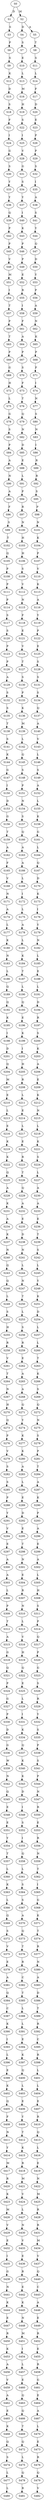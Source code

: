 strict digraph  {
	S0 -> S1 [ label = D ];
	S0 -> S2 [ label = M ];
	S1 -> S3 [ label = S ];
	S2 -> S4 [ label = D ];
	S2 -> S5 [ label = A ];
	S3 -> S6 [ label = P ];
	S4 -> S7 [ label = S ];
	S5 -> S8 [ label = T ];
	S6 -> S9 [ label = S ];
	S7 -> S10 [ label = E ];
	S8 -> S11 [ label = S ];
	S9 -> S12 [ label = K ];
	S10 -> S13 [ label = L ];
	S11 -> S14 [ label = L ];
	S12 -> S15 [ label = D ];
	S13 -> S16 [ label = M ];
	S14 -> S17 [ label = F ];
	S15 -> S18 [ label = S ];
	S16 -> S19 [ label = H ];
	S17 -> S20 [ label = D ];
	S18 -> S21 [ label = F ];
	S19 -> S22 [ label = S ];
	S20 -> S23 [ label = E ];
	S21 -> S24 [ label = I ];
	S22 -> S25 [ label = I ];
	S23 -> S26 [ label = P ];
	S24 -> S27 [ label = G ];
	S25 -> S28 [ label = V ];
	S26 -> S29 [ label = P ];
	S27 -> S30 [ label = S ];
	S28 -> S31 [ label = G ];
	S29 -> S32 [ label = S ];
	S30 -> S33 [ label = Y ];
	S31 -> S34 [ label = S ];
	S32 -> S35 [ label = I ];
	S33 -> S36 [ label = Y ];
	S34 -> S37 [ label = Y ];
	S35 -> S38 [ label = A ];
	S36 -> S39 [ label = Q ];
	S37 -> S40 [ label = I ];
	S38 -> S41 [ label = S ];
	S39 -> S42 [ label = P ];
	S40 -> S43 [ label = K ];
	S41 -> S44 [ label = Y ];
	S42 -> S45 [ label = P ];
	S43 -> S46 [ label = P ];
	S44 -> S47 [ label = Q ];
	S45 -> S48 [ label = V ];
	S46 -> S49 [ label = P ];
	S47 -> S50 [ label = D ];
	S48 -> S51 [ label = M ];
	S49 -> S52 [ label = E ];
	S50 -> S53 [ label = Y ];
	S51 -> S54 [ label = I ];
	S52 -> S55 [ label = R ];
	S53 -> S56 [ label = P ];
	S54 -> S57 [ label = T ];
	S55 -> S58 [ label = I ];
	S56 -> S59 [ label = A ];
	S57 -> S60 [ label = P ];
	S58 -> S61 [ label = F ];
	S59 -> S62 [ label = N ];
	S60 -> S63 [ label = T ];
	S61 -> S64 [ label = A ];
	S62 -> S65 [ label = K ];
	S63 -> S66 [ label = P ];
	S64 -> S67 [ label = P ];
	S65 -> S68 [ label = P ];
	S66 -> S69 [ label = G ];
	S67 -> S70 [ label = S ];
	S68 -> S71 [ label = F ];
	S69 -> S72 [ label = H ];
	S70 -> S73 [ label = F ];
	S71 -> S74 [ label = I ];
	S72 -> S75 [ label = L ];
	S73 -> S76 [ label = T ];
	S74 -> S77 [ label = N ];
	S75 -> S78 [ label = G ];
	S76 -> S79 [ label = Q ];
	S77 -> S80 [ label = S ];
	S78 -> S81 [ label = S ];
	S79 -> S82 [ label = N ];
	S80 -> S83 [ label = N ];
	S81 -> S84 [ label = P ];
	S82 -> S85 [ label = D ];
	S83 -> S86 [ label = I ];
	S84 -> S87 [ label = A ];
	S85 -> S88 [ label = E ];
	S86 -> S89 [ label = R ];
	S87 -> S90 [ label = N ];
	S88 -> S91 [ label = L ];
	S89 -> S92 [ label = R ];
	S90 -> S93 [ label = A ];
	S91 -> S94 [ label = P ];
	S92 -> S95 [ label = S ];
	S93 -> S96 [ label = F ];
	S94 -> S97 [ label = R ];
	S95 -> S98 [ label = P ];
	S96 -> S99 [ label = S ];
	S97 -> S100 [ label = N ];
	S98 -> S101 [ label = N ];
	S99 -> S102 [ label = T ];
	S100 -> S103 [ label = H ];
	S101 -> S104 [ label = K ];
	S102 -> S105 [ label = Q ];
	S103 -> S106 [ label = H ];
	S104 -> S107 [ label = P ];
	S105 -> S108 [ label = P ];
	S106 -> S109 [ label = S ];
	S107 -> S110 [ label = V ];
	S108 -> S111 [ label = P ];
	S109 -> S112 [ label = V ];
	S110 -> S113 [ label = K ];
	S111 -> S114 [ label = P ];
	S112 -> S115 [ label = N ];
	S113 -> S116 [ label = A ];
	S114 -> S117 [ label = S ];
	S115 -> S118 [ label = F ];
	S116 -> S119 [ label = Y ];
	S117 -> S120 [ label = S ];
	S118 -> S121 [ label = E ];
	S119 -> S122 [ label = P ];
	S120 -> S123 [ label = P ];
	S121 -> S124 [ label = V ];
	S122 -> S125 [ label = E ];
	S123 -> S126 [ label = P ];
	S124 -> S127 [ label = T ];
	S125 -> S128 [ label = S ];
	S126 -> S129 [ label = A ];
	S127 -> S130 [ label = S ];
	S128 -> S131 [ label = S ];
	S129 -> S132 [ label = S ];
	S130 -> S133 [ label = P ];
	S131 -> S134 [ label = S ];
	S132 -> S135 [ label = S ];
	S133 -> S136 [ label = K ];
	S134 -> S137 [ label = Q ];
	S135 -> S138 [ label = T ];
	S136 -> S139 [ label = M ];
	S137 -> S140 [ label = A ];
	S138 -> S141 [ label = S ];
	S139 -> S142 [ label = L ];
	S140 -> S143 [ label = V ];
	S141 -> S144 [ label = K ];
	S142 -> S145 [ label = Q ];
	S143 -> S146 [ label = L ];
	S144 -> S147 [ label = G ];
	S145 -> S148 [ label = S ];
	S146 -> S149 [ label = S ];
	S147 -> S150 [ label = I ];
	S148 -> S151 [ label = P ];
	S149 -> S152 [ label = A ];
	S150 -> S153 [ label = D ];
	S151 -> S154 [ label = N ];
	S152 -> S155 [ label = L ];
	S153 -> S156 [ label = G ];
	S154 -> S157 [ label = S ];
	S155 -> S158 [ label = K ];
	S156 -> S159 [ label = T ];
	S157 -> S160 [ label = Q ];
	S158 -> S161 [ label = G ];
	S159 -> S162 [ label = A ];
	S160 -> S163 [ label = A ];
	S161 -> S164 [ label = L ];
	S162 -> S165 [ label = F ];
	S163 -> S166 [ label = A ];
	S164 -> S167 [ label = Q ];
	S165 -> S168 [ label = V ];
	S166 -> S169 [ label = L ];
	S167 -> S170 [ label = D ];
	S168 -> S171 [ label = N ];
	S169 -> S172 [ label = I ];
	S170 -> S173 [ label = K ];
	S171 -> S174 [ label = A ];
	S172 -> S175 [ label = L ];
	S173 -> S176 [ label = I ];
	S174 -> S177 [ label = L ];
	S175 -> S178 [ label = A ];
	S176 -> S179 [ label = Y ];
	S177 -> S180 [ label = K ];
	S178 -> S181 [ label = L ];
	S179 -> S182 [ label = N ];
	S180 -> S183 [ label = N ];
	S181 -> S184 [ label = K ];
	S182 -> S185 [ label = L ];
	S183 -> S186 [ label = L ];
	S184 -> S187 [ label = T ];
	S185 -> S188 [ label = E ];
	S186 -> S189 [ label = Q ];
	S187 -> S190 [ label = L ];
	S188 -> S191 [ label = L ];
	S189 -> S192 [ label = Q ];
	S190 -> S193 [ label = Q ];
	S191 -> S194 [ label = D ];
	S192 -> S195 [ label = K ];
	S193 -> S196 [ label = E ];
	S194 -> S197 [ label = R ];
	S195 -> S198 [ label = I ];
	S196 -> S199 [ label = K ];
	S197 -> S200 [ label = S ];
	S198 -> S201 [ label = D ];
	S199 -> S202 [ label = I ];
	S200 -> S203 [ label = K ];
	S201 -> S204 [ label = Q ];
	S202 -> S205 [ label = H ];
	S203 -> S206 [ label = A ];
	S204 -> S207 [ label = M ];
	S205 -> S208 [ label = R ];
	S206 -> S209 [ label = E ];
	S207 -> S210 [ label = E ];
	S208 -> S211 [ label = L ];
	S209 -> S212 [ label = K ];
	S210 -> S213 [ label = L ];
	S211 -> S214 [ label = E ];
	S212 -> S215 [ label = N ];
	S213 -> S216 [ label = E ];
	S214 -> S217 [ label = L ];
	S215 -> S218 [ label = L ];
	S216 -> S219 [ label = K ];
	S217 -> S220 [ label = E ];
	S218 -> S221 [ label = K ];
	S219 -> S222 [ label = K ];
	S220 -> S223 [ label = R ];
	S221 -> S224 [ label = S ];
	S222 -> S225 [ label = Q ];
	S223 -> S226 [ label = T ];
	S224 -> S227 [ label = L ];
	S225 -> S228 [ label = A ];
	S226 -> S229 [ label = Q ];
	S227 -> S230 [ label = A ];
	S228 -> S231 [ label = K ];
	S229 -> S232 [ label = A ];
	S230 -> S233 [ label = A ];
	S231 -> S234 [ label = A ];
	S232 -> S235 [ label = E ];
	S233 -> S236 [ label = E ];
	S234 -> S237 [ label = K ];
	S235 -> S238 [ label = D ];
	S236 -> S239 [ label = T ];
	S237 -> S240 [ label = N ];
	S238 -> S241 [ label = N ];
	S239 -> S242 [ label = S ];
	S240 -> S243 [ label = Q ];
	S241 -> S244 [ label = L ];
	S242 -> S245 [ label = L ];
	S243 -> S246 [ label = Q ];
	S244 -> S247 [ label = N ];
	S245 -> S248 [ label = Y ];
	S246 -> S249 [ label = L ];
	S247 -> S250 [ label = T ];
	S248 -> S251 [ label = K ];
	S249 -> S252 [ label = S ];
	S250 -> S253 [ label = L ];
	S251 -> S254 [ label = D ];
	S252 -> S255 [ label = H ];
	S253 -> S256 [ label = S ];
	S254 -> S257 [ label = L ];
	S255 -> S258 [ label = R ];
	S256 -> S259 [ label = R ];
	S257 -> S260 [ label = L ];
	S258 -> S261 [ label = V ];
	S259 -> S262 [ label = E ];
	S260 -> S263 [ label = T ];
	S261 -> S264 [ label = T ];
	S262 -> S265 [ label = A ];
	S263 -> S266 [ label = K ];
	S264 -> S267 [ label = N ];
	S265 -> S268 [ label = A ];
	S266 -> S269 [ label = S ];
	S267 -> S270 [ label = H ];
	S268 -> S271 [ label = Q ];
	S269 -> S272 [ label = Q ];
	S270 -> S273 [ label = Q ];
	S271 -> S274 [ label = Y ];
	S272 -> S275 [ label = N ];
	S273 -> S276 [ label = P ];
	S274 -> S277 [ label = K ];
	S275 -> S278 [ label = S ];
	S276 -> S279 [ label = V ];
	S277 -> S280 [ label = K ];
	S278 -> S281 [ label = P ];
	S279 -> S282 [ label = S ];
	S280 -> S283 [ label = A ];
	S281 -> S284 [ label = T ];
	S282 -> S285 [ label = S ];
	S283 -> S286 [ label = L ];
	S284 -> S287 [ label = A ];
	S285 -> S288 [ label = P ];
	S286 -> S289 [ label = E ];
	S287 -> S290 [ label = K ];
	S288 -> S291 [ label = Y ];
	S289 -> S292 [ label = D ];
	S290 -> S293 [ label = P ];
	S291 -> S294 [ label = V ];
	S292 -> S295 [ label = E ];
	S293 -> S296 [ label = A ];
	S294 -> S297 [ label = E ];
	S295 -> S298 [ label = T ];
	S296 -> S299 [ label = E ];
	S297 -> S300 [ label = A ];
	S298 -> S301 [ label = N ];
	S299 -> S302 [ label = A ];
	S300 -> S303 [ label = A ];
	S301 -> S304 [ label = E ];
	S302 -> S305 [ label = L ];
	S303 -> S306 [ label = L ];
	S304 -> S307 [ label = R ];
	S305 -> S308 [ label = H ];
	S306 -> S309 [ label = P ];
	S307 -> S310 [ label = N ];
	S308 -> S311 [ label = S ];
	S309 -> S312 [ label = T ];
	S310 -> S313 [ label = L ];
	S311 -> S314 [ label = P ];
	S312 -> S315 [ label = A ];
	S313 -> S316 [ label = V ];
	S314 -> S317 [ label = Q ];
	S315 -> S318 [ label = G ];
	S316 -> S319 [ label = H ];
	S317 -> S320 [ label = P ];
	S318 -> S321 [ label = Q ];
	S319 -> S322 [ label = Q ];
	S320 -> S323 [ label = G ];
	S321 -> S324 [ label = P ];
	S322 -> S325 [ label = E ];
	S323 -> S326 [ label = S ];
	S324 -> S327 [ label = G ];
	S325 -> S328 [ label = L ];
	S326 -> S329 [ label = R ];
	S327 -> S330 [ label = P ];
	S328 -> S331 [ label = I ];
	S329 -> S332 [ label = Y ];
	S330 -> S333 [ label = D ];
	S331 -> S334 [ label = K ];
	S332 -> S335 [ label = S ];
	S333 -> S336 [ label = G ];
	S334 -> S337 [ label = Q ];
	S335 -> S338 [ label = P ];
	S336 -> S339 [ label = W ];
	S337 -> S340 [ label = K ];
	S338 -> S341 [ label = S ];
	S339 -> S342 [ label = N ];
	S340 -> S343 [ label = K ];
	S341 -> S344 [ label = P ];
	S342 -> S345 [ label = Q ];
	S343 -> S346 [ label = D ];
	S344 -> S347 [ label = N ];
	S345 -> S348 [ label = E ];
	S346 -> S349 [ label = I ];
	S347 -> S350 [ label = R ];
	S348 -> S351 [ label = E ];
	S349 -> S352 [ label = S ];
	S350 -> S353 [ label = E ];
	S351 -> S354 [ label = Y ];
	S352 -> S355 [ label = I ];
	S353 -> S356 [ label = R ];
	S354 -> S357 [ label = T ];
	S355 -> S358 [ label = Q ];
	S356 -> S359 [ label = N ];
	S357 -> S360 [ label = L ];
	S358 -> S361 [ label = L ];
	S359 -> S362 [ label = T ];
	S360 -> S363 [ label = K ];
	S361 -> S364 [ label = S ];
	S362 -> S365 [ label = I ];
	S363 -> S366 [ label = L ];
	S364 -> S367 [ label = S ];
	S365 -> S368 [ label = G ];
	S366 -> S369 [ label = Q ];
	S367 -> S370 [ label = A ];
	S368 -> S371 [ label = K ];
	S369 -> S372 [ label = S ];
	S370 -> S373 [ label = Q ];
	S371 -> S374 [ label = T ];
	S372 -> S375 [ label = V ];
	S373 -> S376 [ label = T ];
	S374 -> S377 [ label = R ];
	S375 -> S378 [ label = E ];
	S376 -> S379 [ label = R ];
	S377 -> S380 [ label = N ];
	S378 -> S381 [ label = A ];
	S379 -> S382 [ label = C ];
	S380 -> S383 [ label = A ];
	S381 -> S384 [ label = Q ];
	S382 -> S385 [ label = T ];
	S383 -> S386 [ label = D ];
	S384 -> S387 [ label = C ];
	S385 -> S388 [ label = L ];
	S386 -> S389 [ label = T ];
	S387 -> S390 [ label = K ];
	S388 -> S391 [ label = L ];
	S389 -> S392 [ label = R ];
	S390 -> S393 [ label = I ];
	S391 -> S394 [ label = E ];
	S392 -> S395 [ label = C ];
	S393 -> S396 [ label = L ];
	S394 -> S397 [ label = K ];
	S395 -> S398 [ label = R ];
	S396 -> S399 [ label = E ];
	S397 -> S400 [ label = Q ];
	S398 -> S401 [ label = L ];
	S399 -> S402 [ label = K ];
	S400 -> S403 [ label = L ];
	S401 -> S404 [ label = L ];
	S402 -> S405 [ label = Q ];
	S403 -> S406 [ label = E ];
	S404 -> S407 [ label = E ];
	S405 -> S408 [ label = F ];
	S406 -> S409 [ label = Y ];
	S407 -> S410 [ label = R ];
	S408 -> S411 [ label = N ];
	S409 -> S412 [ label = T ];
	S410 -> S413 [ label = Q ];
	S411 -> S414 [ label = Y ];
	S412 -> S415 [ label = K ];
	S413 -> S416 [ label = L ];
	S414 -> S417 [ label = M ];
	S415 -> S418 [ label = R ];
	S416 -> S419 [ label = E ];
	S417 -> S420 [ label = R ];
	S418 -> S421 [ label = M ];
	S419 -> S422 [ label = N ];
	S420 -> S423 [ label = K ];
	S421 -> S424 [ label = V ];
	S422 -> S425 [ label = M ];
	S423 -> S426 [ label = M ];
	S424 -> S427 [ label = L ];
	S425 -> S428 [ label = R ];
	S426 -> S429 [ label = V ];
	S427 -> S430 [ label = N ];
	S428 -> S431 [ label = R ];
	S429 -> S432 [ label = E ];
	S430 -> S433 [ label = V ];
	S431 -> S434 [ label = M ];
	S432 -> S435 [ label = I ];
	S433 -> S436 [ label = E ];
	S434 -> S437 [ label = V ];
	S435 -> S438 [ label = G ];
	S436 -> S439 [ label = R ];
	S437 -> S440 [ label = Q ];
	S438 -> S441 [ label = N ];
	S439 -> S442 [ label = E ];
	S440 -> S443 [ label = C ];
	S441 -> S444 [ label = K ];
	S442 -> S445 [ label = K ];
	S443 -> S446 [ label = A ];
	S444 -> S447 [ label = E ];
	S445 -> S448 [ label = N ];
	S446 -> S449 [ label = E ];
	S447 -> S450 [ label = R ];
	S448 -> S451 [ label = M ];
	S449 -> S452 [ label = R ];
	S450 -> S453 [ label = K ];
	S451 -> S454 [ label = I ];
	S452 -> S455 [ label = E ];
	S453 -> S456 [ label = A ];
	S454 -> S457 [ label = L ];
	S455 -> S458 [ label = R ];
	S456 -> S459 [ label = V ];
	S457 -> S460 [ label = E ];
	S458 -> S461 [ label = G ];
	S459 -> S462 [ label = A ];
	S460 -> S463 [ label = Q ];
	S461 -> S464 [ label = E ];
	S462 -> S465 [ label = E ];
	S463 -> S466 [ label = Q ];
	S464 -> S467 [ label = A ];
	S465 -> S468 [ label = K ];
	S466 -> S469 [ label = T ];
	S467 -> S470 [ label = L ];
	S468 -> S471 [ label = Q ];
	S469 -> S472 [ label = Q ];
	S470 -> S473 [ label = E ];
	S471 -> S474 [ label = S ];
	S472 -> S475 [ label = L ];
	S473 -> S476 [ label = R ];
	S474 -> S477 [ label = L ];
	S475 -> S478 [ label = Q ];
	S476 -> S479 [ label = Q ];
	S477 -> S480 [ label = L ];
	S478 -> S481 [ label = R ];
	S479 -> S482 [ label = V ];
}
